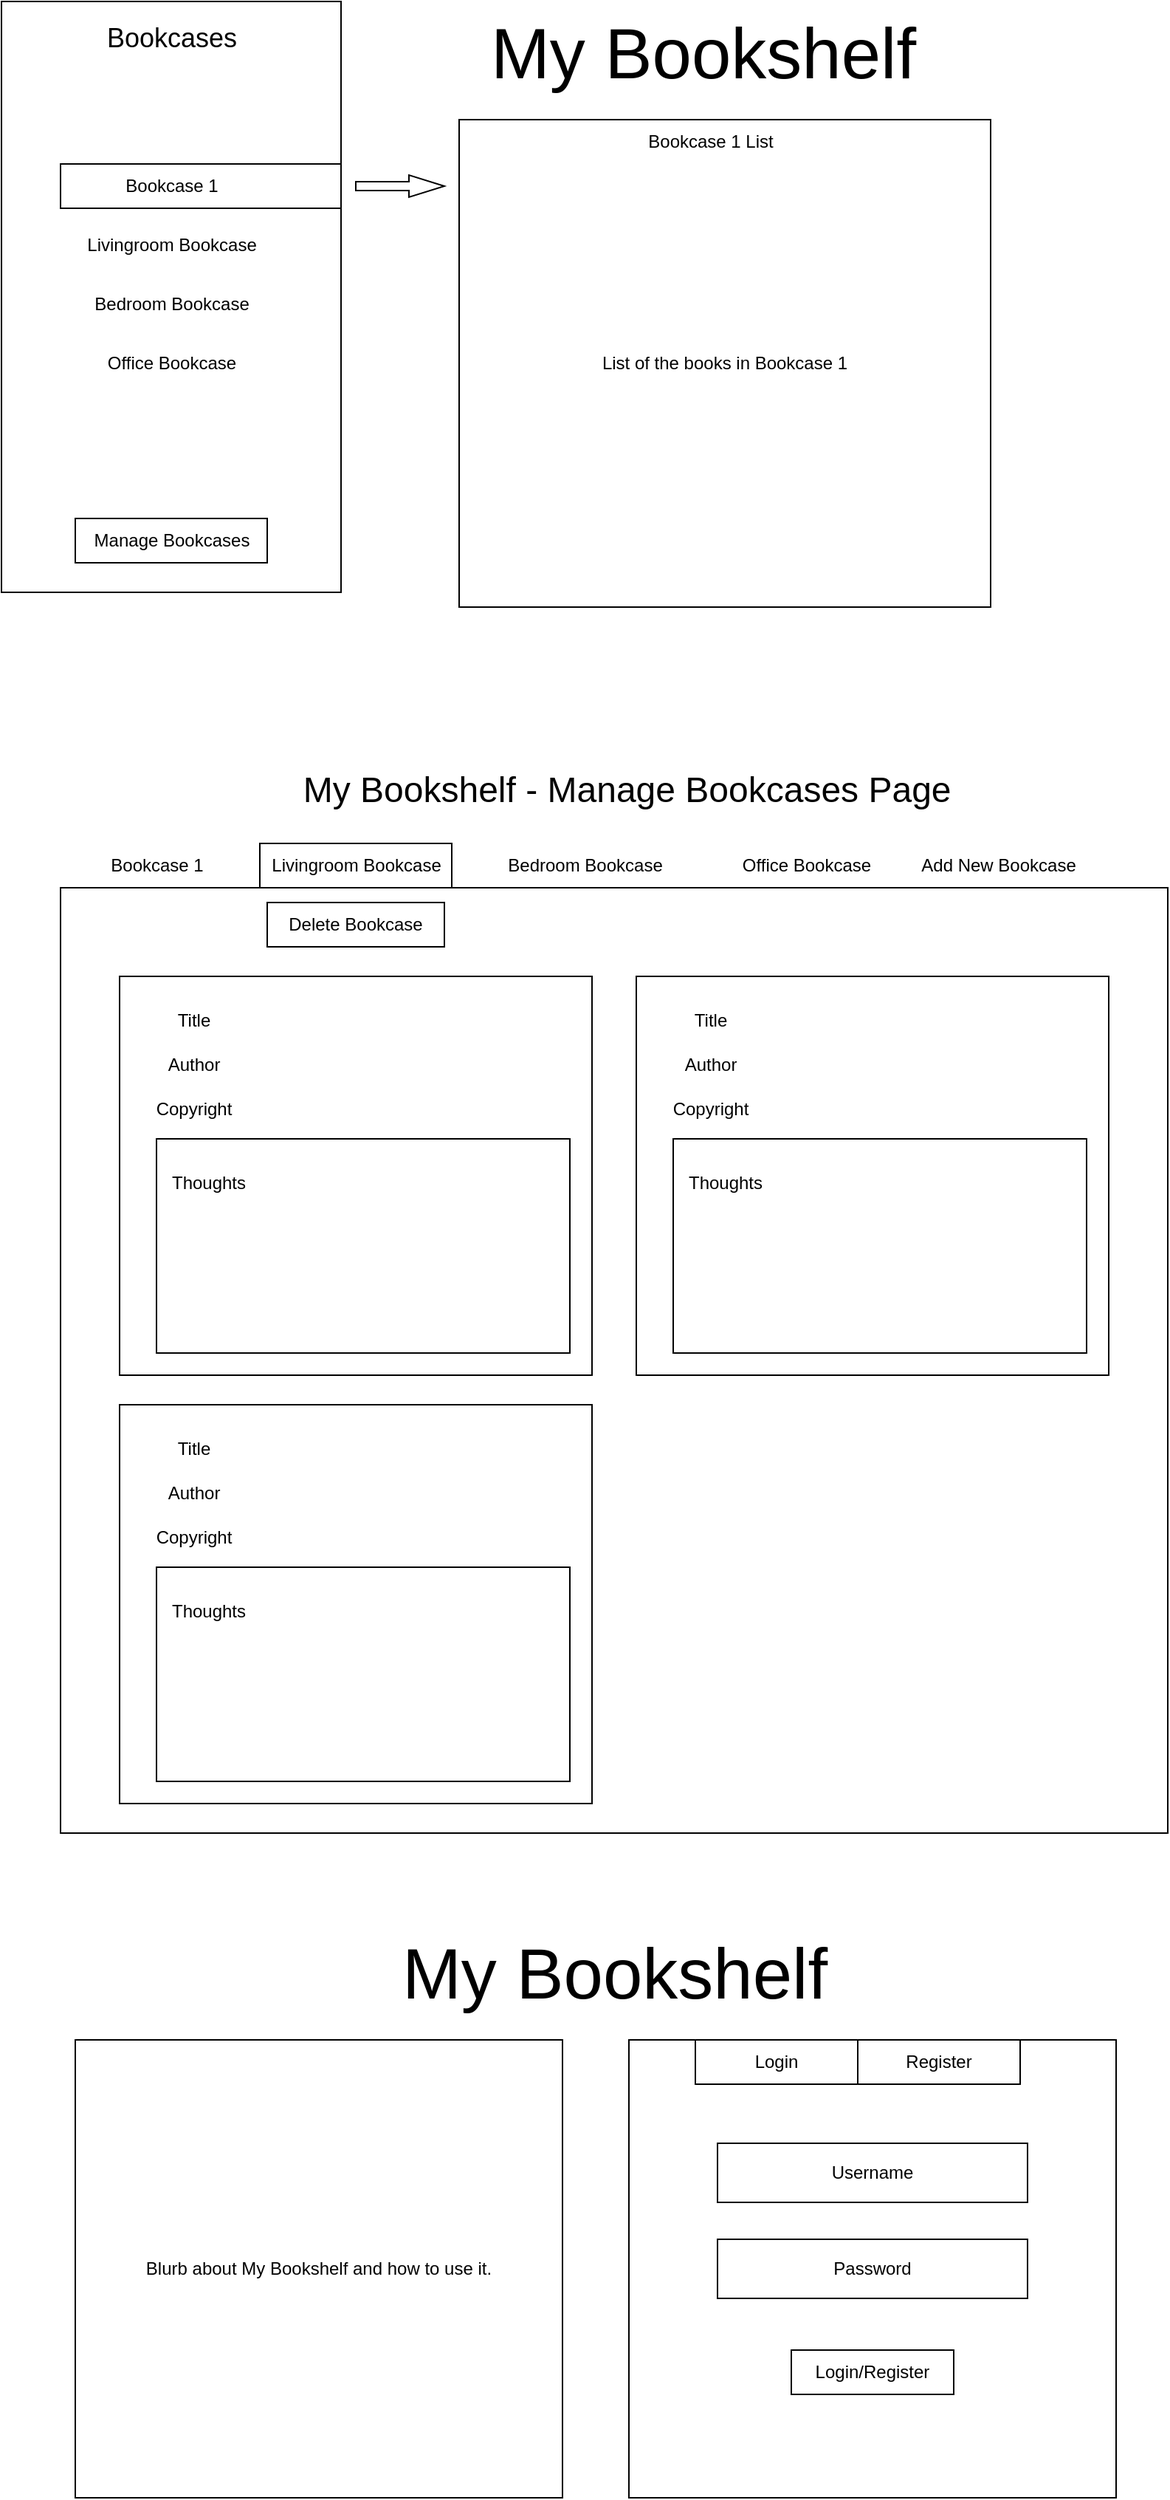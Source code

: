 <mxfile>
    <diagram id="GHiIbKqTcQpshHRvGoyf" name="Page-1">
        <mxGraphModel dx="1004" dy="419" grid="1" gridSize="10" guides="1" tooltips="1" connect="1" arrows="1" fold="1" page="1" pageScale="1" pageWidth="850" pageHeight="1100" math="0" shadow="0">
            <root>
                <mxCell id="0"/>
                <mxCell id="1" parent="0"/>
                <mxCell id="22" value="" style="whiteSpace=wrap;html=1;" vertex="1" parent="1">
                    <mxGeometry x="185" y="590" width="130" height="30" as="geometry"/>
                </mxCell>
                <mxCell id="2" value="&lt;font style=&quot;font-size: 48px;&quot;&gt;My Bookshelf&lt;/font&gt;" style="text;html=1;align=center;verticalAlign=middle;resizable=0;points=[];autosize=1;strokeColor=none;fillColor=none;" vertex="1" parent="1">
                    <mxGeometry x="330" y="20" width="310" height="70" as="geometry"/>
                </mxCell>
                <mxCell id="3" value="" style="whiteSpace=wrap;html=1;" vertex="1" parent="1">
                    <mxGeometry x="10" y="20" width="230" height="400" as="geometry"/>
                </mxCell>
                <mxCell id="4" value="&lt;font style=&quot;font-size: 18px;&quot;&gt;Bookcases&lt;/font&gt;" style="text;html=1;align=center;verticalAlign=middle;resizable=0;points=[];autosize=1;strokeColor=none;fillColor=none;" vertex="1" parent="1">
                    <mxGeometry x="70" y="25" width="110" height="40" as="geometry"/>
                </mxCell>
                <mxCell id="6" value="Livingroom Bookcase" style="text;html=1;align=center;verticalAlign=middle;resizable=0;points=[];autosize=1;strokeColor=none;fillColor=none;" vertex="1" parent="1">
                    <mxGeometry x="55" y="170" width="140" height="30" as="geometry"/>
                </mxCell>
                <mxCell id="7" value="Bedroom Bookcase" style="text;html=1;align=center;verticalAlign=middle;resizable=0;points=[];autosize=1;strokeColor=none;fillColor=none;" vertex="1" parent="1">
                    <mxGeometry x="60" y="210" width="130" height="30" as="geometry"/>
                </mxCell>
                <mxCell id="8" value="Office Bookcase" style="text;html=1;align=center;verticalAlign=middle;resizable=0;points=[];autosize=1;strokeColor=none;fillColor=none;" vertex="1" parent="1">
                    <mxGeometry x="70" y="250" width="110" height="30" as="geometry"/>
                </mxCell>
                <mxCell id="10" value="" style="whiteSpace=wrap;html=1;" vertex="1" parent="1">
                    <mxGeometry x="60" y="370" width="130" height="30" as="geometry"/>
                </mxCell>
                <mxCell id="9" value="Manage Bookcases" style="text;html=1;align=center;verticalAlign=middle;resizable=0;points=[];autosize=1;strokeColor=none;fillColor=none;" vertex="1" parent="1">
                    <mxGeometry x="60" y="370" width="130" height="30" as="geometry"/>
                </mxCell>
                <mxCell id="11" value="" style="shape=singleArrow;whiteSpace=wrap;html=1;arrowWidth=0.4;arrowSize=0.4;" vertex="1" parent="1">
                    <mxGeometry x="250" y="137.5" width="60" height="15" as="geometry"/>
                </mxCell>
                <mxCell id="12" value="List of the books in Bookcase 1" style="whiteSpace=wrap;html=1;" vertex="1" parent="1">
                    <mxGeometry x="320" y="100" width="360" height="330" as="geometry"/>
                </mxCell>
                <mxCell id="13" value="&lt;font style=&quot;font-size: 24px;&quot;&gt;My Bookshelf - Manage Bookcases Page&lt;/font&gt;&lt;font style=&quot;font-size: 48px;&quot;&gt;&amp;nbsp;&lt;/font&gt;" style="text;html=1;align=center;verticalAlign=middle;resizable=0;points=[];autosize=1;strokeColor=none;fillColor=none;" vertex="1" parent="1">
                    <mxGeometry x="200" y="510" width="480" height="70" as="geometry"/>
                </mxCell>
                <mxCell id="16" value="Bookcase 1" style="text;html=1;align=center;verticalAlign=middle;resizable=0;points=[];autosize=1;strokeColor=none;fillColor=none;" vertex="1" parent="1">
                    <mxGeometry x="70" y="590" width="90" height="30" as="geometry"/>
                </mxCell>
                <mxCell id="17" value="Livingroom Bookcase" style="text;html=1;align=center;verticalAlign=middle;resizable=0;points=[];autosize=1;strokeColor=none;fillColor=none;" vertex="1" parent="1">
                    <mxGeometry x="180" y="590" width="140" height="30" as="geometry"/>
                </mxCell>
                <mxCell id="18" value="Bedroom Bookcase" style="text;html=1;align=center;verticalAlign=middle;resizable=0;points=[];autosize=1;strokeColor=none;fillColor=none;" vertex="1" parent="1">
                    <mxGeometry x="340" y="590" width="130" height="30" as="geometry"/>
                </mxCell>
                <mxCell id="19" value="Office Bookcase" style="text;html=1;align=center;verticalAlign=middle;resizable=0;points=[];autosize=1;strokeColor=none;fillColor=none;" vertex="1" parent="1">
                    <mxGeometry x="500" y="590" width="110" height="30" as="geometry"/>
                </mxCell>
                <mxCell id="20" value="Add New Bookcase" style="text;html=1;align=center;verticalAlign=middle;resizable=0;points=[];autosize=1;strokeColor=none;fillColor=none;" vertex="1" parent="1">
                    <mxGeometry x="620" y="590" width="130" height="30" as="geometry"/>
                </mxCell>
                <mxCell id="23" value="" style="whiteSpace=wrap;html=1;" vertex="1" parent="1">
                    <mxGeometry x="50" y="620" width="750" height="640" as="geometry"/>
                </mxCell>
                <mxCell id="24" value="Delete Bookcase" style="whiteSpace=wrap;html=1;" vertex="1" parent="1">
                    <mxGeometry x="190" y="630" width="120" height="30" as="geometry"/>
                </mxCell>
                <mxCell id="25" value="" style="whiteSpace=wrap;html=1;" vertex="1" parent="1">
                    <mxGeometry x="90" y="680" width="320" height="270" as="geometry"/>
                </mxCell>
                <mxCell id="26" value="" style="whiteSpace=wrap;html=1;" vertex="1" parent="1">
                    <mxGeometry x="440" y="680" width="320" height="270" as="geometry"/>
                </mxCell>
                <mxCell id="27" value="" style="whiteSpace=wrap;html=1;" vertex="1" parent="1">
                    <mxGeometry x="90" y="970" width="320" height="270" as="geometry"/>
                </mxCell>
                <mxCell id="28" value="Title" style="text;html=1;align=center;verticalAlign=middle;resizable=0;points=[];autosize=1;strokeColor=none;fillColor=none;" vertex="1" parent="1">
                    <mxGeometry x="115" y="695" width="50" height="30" as="geometry"/>
                </mxCell>
                <mxCell id="29" value="Author" style="text;html=1;align=center;verticalAlign=middle;resizable=0;points=[];autosize=1;strokeColor=none;fillColor=none;" vertex="1" parent="1">
                    <mxGeometry x="110" y="725" width="60" height="30" as="geometry"/>
                </mxCell>
                <mxCell id="30" value="Copyright" style="text;html=1;align=center;verticalAlign=middle;resizable=0;points=[];autosize=1;strokeColor=none;fillColor=none;" vertex="1" parent="1">
                    <mxGeometry x="105" y="755" width="70" height="30" as="geometry"/>
                </mxCell>
                <mxCell id="32" value="" style="whiteSpace=wrap;html=1;" vertex="1" parent="1">
                    <mxGeometry x="115" y="790" width="280" height="145" as="geometry"/>
                </mxCell>
                <mxCell id="31" value="Thoughts" style="text;html=1;align=center;verticalAlign=middle;resizable=0;points=[];autosize=1;strokeColor=none;fillColor=none;" vertex="1" parent="1">
                    <mxGeometry x="115" y="805" width="70" height="30" as="geometry"/>
                </mxCell>
                <mxCell id="33" value="Title" style="text;html=1;align=center;verticalAlign=middle;resizable=0;points=[];autosize=1;strokeColor=none;fillColor=none;" vertex="1" parent="1">
                    <mxGeometry x="465" y="695" width="50" height="30" as="geometry"/>
                </mxCell>
                <mxCell id="34" value="Author" style="text;html=1;align=center;verticalAlign=middle;resizable=0;points=[];autosize=1;strokeColor=none;fillColor=none;" vertex="1" parent="1">
                    <mxGeometry x="460" y="725" width="60" height="30" as="geometry"/>
                </mxCell>
                <mxCell id="35" value="Copyright" style="text;html=1;align=center;verticalAlign=middle;resizable=0;points=[];autosize=1;strokeColor=none;fillColor=none;" vertex="1" parent="1">
                    <mxGeometry x="455" y="755" width="70" height="30" as="geometry"/>
                </mxCell>
                <mxCell id="36" value="" style="whiteSpace=wrap;html=1;" vertex="1" parent="1">
                    <mxGeometry x="465" y="790" width="280" height="145" as="geometry"/>
                </mxCell>
                <mxCell id="37" value="Thoughts" style="text;html=1;align=center;verticalAlign=middle;resizable=0;points=[];autosize=1;strokeColor=none;fillColor=none;" vertex="1" parent="1">
                    <mxGeometry x="465" y="805" width="70" height="30" as="geometry"/>
                </mxCell>
                <mxCell id="38" value="Title" style="text;html=1;align=center;verticalAlign=middle;resizable=0;points=[];autosize=1;strokeColor=none;fillColor=none;" vertex="1" parent="1">
                    <mxGeometry x="115" y="985" width="50" height="30" as="geometry"/>
                </mxCell>
                <mxCell id="39" value="Author" style="text;html=1;align=center;verticalAlign=middle;resizable=0;points=[];autosize=1;strokeColor=none;fillColor=none;" vertex="1" parent="1">
                    <mxGeometry x="110" y="1015" width="60" height="30" as="geometry"/>
                </mxCell>
                <mxCell id="40" value="Copyright" style="text;html=1;align=center;verticalAlign=middle;resizable=0;points=[];autosize=1;strokeColor=none;fillColor=none;" vertex="1" parent="1">
                    <mxGeometry x="105" y="1045" width="70" height="30" as="geometry"/>
                </mxCell>
                <mxCell id="41" value="" style="whiteSpace=wrap;html=1;" vertex="1" parent="1">
                    <mxGeometry x="115" y="1080" width="280" height="145" as="geometry"/>
                </mxCell>
                <mxCell id="42" value="Thoughts" style="text;html=1;align=center;verticalAlign=middle;resizable=0;points=[];autosize=1;strokeColor=none;fillColor=none;" vertex="1" parent="1">
                    <mxGeometry x="115" y="1095" width="70" height="30" as="geometry"/>
                </mxCell>
                <mxCell id="44" value="Bookcase 1 List" style="text;html=1;align=center;verticalAlign=middle;resizable=0;points=[];autosize=1;strokeColor=none;fillColor=none;" vertex="1" parent="1">
                    <mxGeometry x="435" y="100" width="110" height="30" as="geometry"/>
                </mxCell>
                <mxCell id="45" value="" style="whiteSpace=wrap;html=1;" vertex="1" parent="1">
                    <mxGeometry x="50" y="130" width="190" height="30" as="geometry"/>
                </mxCell>
                <mxCell id="5" value="Bookcase 1" style="text;html=1;align=center;verticalAlign=middle;resizable=0;points=[];autosize=1;strokeColor=none;fillColor=none;" vertex="1" parent="1">
                    <mxGeometry x="80" y="130" width="90" height="30" as="geometry"/>
                </mxCell>
                <mxCell id="46" value="&lt;font style=&quot;font-size: 48px;&quot;&gt;My Bookshelf&lt;/font&gt;" style="text;html=1;align=center;verticalAlign=middle;resizable=0;points=[];autosize=1;strokeColor=none;fillColor=none;" vertex="1" parent="1">
                    <mxGeometry x="270" y="1320" width="310" height="70" as="geometry"/>
                </mxCell>
                <mxCell id="47" value="Blurb about My Bookshelf and how to use it." style="whiteSpace=wrap;html=1;" vertex="1" parent="1">
                    <mxGeometry x="60" y="1400" width="330" height="310" as="geometry"/>
                </mxCell>
                <mxCell id="48" value="" style="whiteSpace=wrap;html=1;" vertex="1" parent="1">
                    <mxGeometry x="435" y="1400" width="330" height="310" as="geometry"/>
                </mxCell>
                <mxCell id="49" value="Register" style="whiteSpace=wrap;html=1;" vertex="1" parent="1">
                    <mxGeometry x="590" y="1400" width="110" height="30" as="geometry"/>
                </mxCell>
                <mxCell id="50" value="Login" style="whiteSpace=wrap;html=1;" vertex="1" parent="1">
                    <mxGeometry x="480" y="1400" width="110" height="30" as="geometry"/>
                </mxCell>
                <mxCell id="51" value="Username" style="whiteSpace=wrap;html=1;" vertex="1" parent="1">
                    <mxGeometry x="495" y="1470" width="210" height="40" as="geometry"/>
                </mxCell>
                <mxCell id="52" value="Password" style="whiteSpace=wrap;html=1;" vertex="1" parent="1">
                    <mxGeometry x="495" y="1535" width="210" height="40" as="geometry"/>
                </mxCell>
                <mxCell id="53" value="Login/Register" style="whiteSpace=wrap;html=1;" vertex="1" parent="1">
                    <mxGeometry x="545" y="1610" width="110" height="30" as="geometry"/>
                </mxCell>
            </root>
        </mxGraphModel>
    </diagram>
</mxfile>